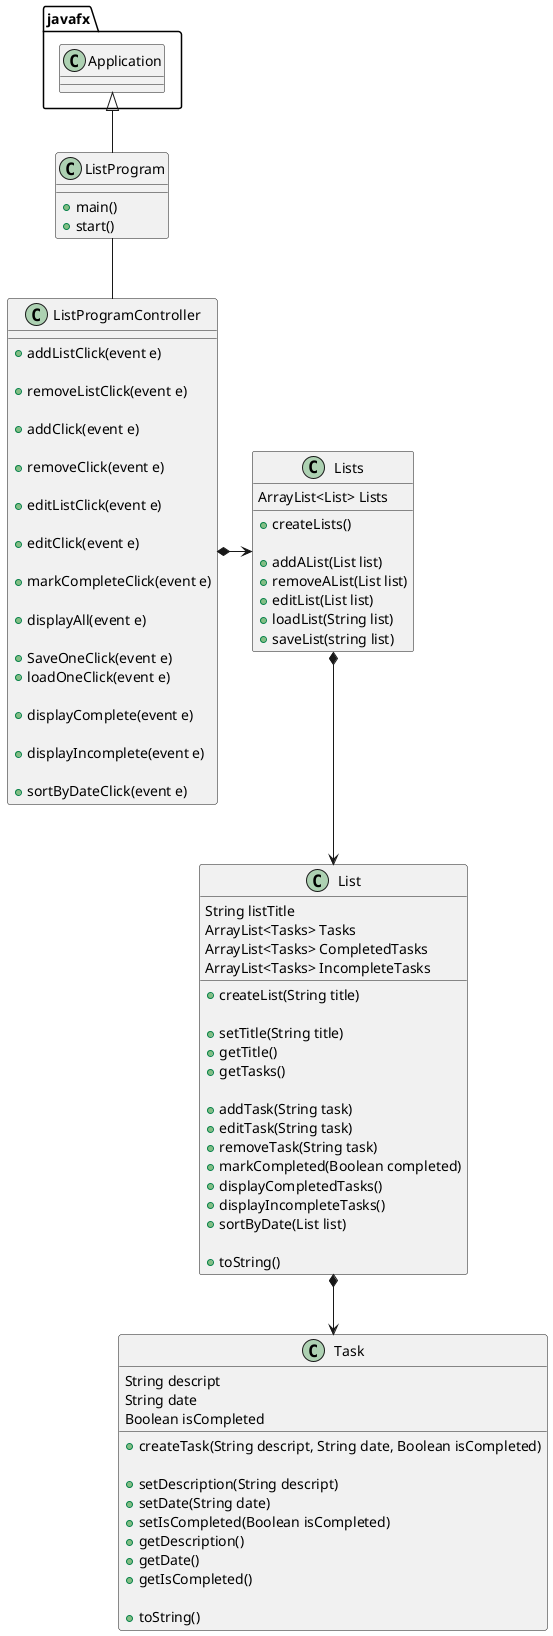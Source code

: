 @startuml
'https://plantuml.com/class-diagram

class ListProgram {

 +   main()
 +   start()

}

class ListProgramController {
 +   addListClick(event e)

 +  removeListClick(event e)

 +   addClick(event e)

 +   removeClick(event e)

 +   editListClick(event e)

 +   editClick(event e)

 +   markCompleteClick(event e)

 +   displayAll(event e)

 +   SaveOneClick(event e)


 +   loadOneClick(event e)

 +   displayComplete(event e)

 +   displayIncomplete(event e)

 +   sortByDateClick(event e)


}

class Lists {

    ArrayList<List> Lists

  +  createLists()

  + addAList(List list)
  +  removeAList(List list)
  +  editList(List list)
  +  loadList(String list)
  +  saveList(string list)



}

class List {

    String listTitle
    ArrayList<Tasks> Tasks
    ArrayList<Tasks> CompletedTasks
    ArrayList<Tasks> IncompleteTasks

  +  createList(String title)

  +  setTitle(String title)
  +  getTitle()
  +  getTasks()

  +  addTask(String task)
  +  editTask(String task)
  +  removeTask(String task)
  +  markCompleted(Boolean completed)
  +  displayCompletedTasks()
  +  displayIncompleteTasks()
  +  sortByDate(List list)

  +  toString()


}

class Task {

    String descript
    String date
    Boolean isCompleted

  +  createTask(String descript, String date, Boolean isCompleted)

  +  setDescription(String descript)
  +  setDate(String date)
  +  setIsCompleted(Boolean isCompleted)
  +  getDescription()
  +  getDate()
  +  getIsCompleted()

  +  toString()


}



javafx.Application <|-- ListProgram
ListProgram -- ListProgramController
ListProgramController *-> Lists
Lists *--> List
List *--> Task


@enduml